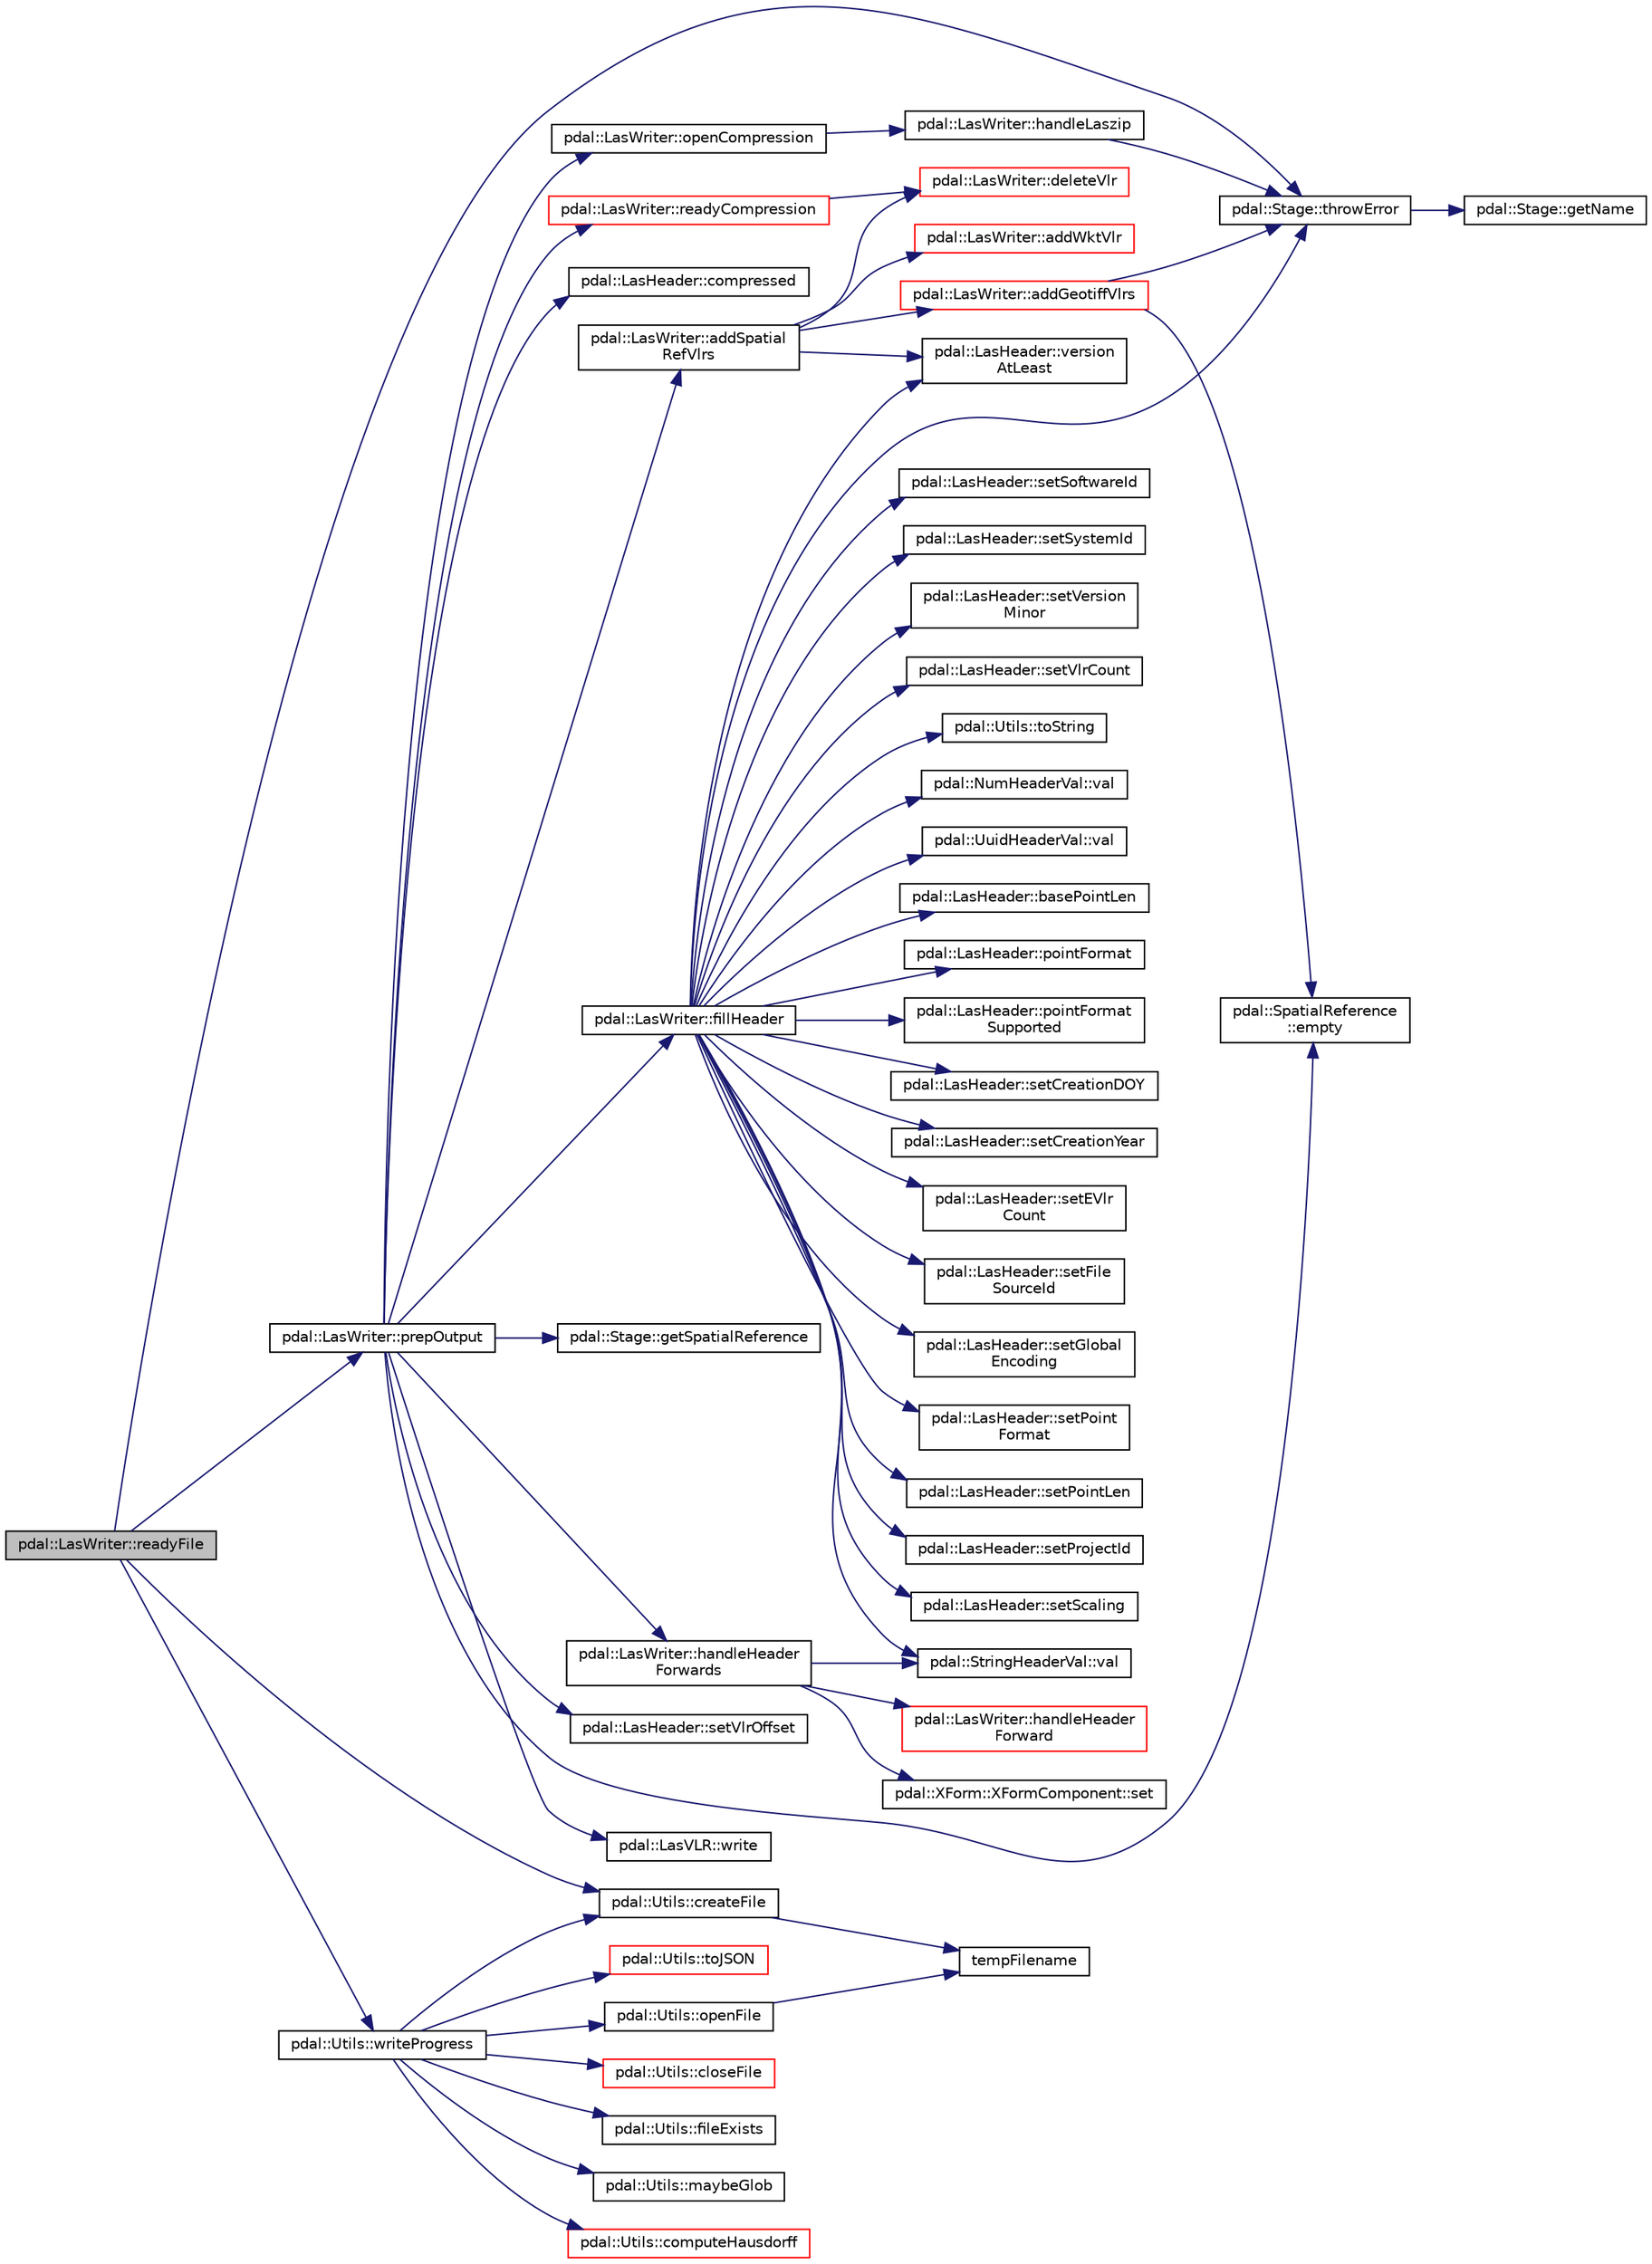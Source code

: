 digraph "pdal::LasWriter::readyFile"
{
  edge [fontname="Helvetica",fontsize="10",labelfontname="Helvetica",labelfontsize="10"];
  node [fontname="Helvetica",fontsize="10",shape=record];
  rankdir="LR";
  Node1 [label="pdal::LasWriter::readyFile",height=0.2,width=0.4,color="black", fillcolor="grey75", style="filled", fontcolor="black"];
  Node1 -> Node2 [color="midnightblue",fontsize="10",style="solid",fontname="Helvetica"];
  Node2 [label="pdal::Utils::createFile",height=0.2,width=0.4,color="black", fillcolor="white", style="filled",URL="$namespacepdal_1_1Utils.html#afc186e6df66a9d8e26b8d434d7eb9be5"];
  Node2 -> Node3 [color="midnightblue",fontsize="10",style="solid",fontname="Helvetica"];
  Node3 [label="tempFilename",height=0.2,width=0.4,color="black", fillcolor="white", style="filled",URL="$SQLiteTest_8cpp.html#afdd1742979cee35fe1879794bd7ff3a4"];
  Node1 -> Node4 [color="midnightblue",fontsize="10",style="solid",fontname="Helvetica"];
  Node4 [label="pdal::LasWriter::prepOutput",height=0.2,width=0.4,color="black", fillcolor="white", style="filled",URL="$classpdal_1_1LasWriter.html#a76f6b960b128ccdb8e3e8db69eff445b"];
  Node4 -> Node5 [color="midnightblue",fontsize="10",style="solid",fontname="Helvetica"];
  Node5 [label="pdal::LasWriter::addSpatial\lRefVlrs",height=0.2,width=0.4,color="black", fillcolor="white", style="filled",URL="$classpdal_1_1LasWriter.html#adc7f548939d9f79bed4a760c830b96ab"];
  Node5 -> Node6 [color="midnightblue",fontsize="10",style="solid",fontname="Helvetica"];
  Node6 [label="pdal::LasWriter::addGeotiffVlrs",height=0.2,width=0.4,color="red", fillcolor="white", style="filled",URL="$classpdal_1_1LasWriter.html#a0c1cc85c9cb1374077acb693ef5d51d4"];
  Node6 -> Node7 [color="midnightblue",fontsize="10",style="solid",fontname="Helvetica"];
  Node7 [label="pdal::SpatialReference\l::empty",height=0.2,width=0.4,color="black", fillcolor="white", style="filled",URL="$classpdal_1_1SpatialReference.html#a48fa2f7e79ea172b62ad2e874ff01610"];
  Node6 -> Node8 [color="midnightblue",fontsize="10",style="solid",fontname="Helvetica"];
  Node8 [label="pdal::Stage::throwError",height=0.2,width=0.4,color="black", fillcolor="white", style="filled",URL="$classpdal_1_1Stage.html#abdbd1176da12dfd882d931a43290797f"];
  Node8 -> Node9 [color="midnightblue",fontsize="10",style="solid",fontname="Helvetica"];
  Node9 [label="pdal::Stage::getName",height=0.2,width=0.4,color="black", fillcolor="white", style="filled",URL="$classpdal_1_1Stage.html#a6c81d6fbbac17ebe4cd63806916cc750"];
  Node5 -> Node10 [color="midnightblue",fontsize="10",style="solid",fontname="Helvetica"];
  Node10 [label="pdal::LasWriter::addWktVlr",height=0.2,width=0.4,color="red", fillcolor="white", style="filled",URL="$classpdal_1_1LasWriter.html#aae9fb5ae73e737979f043e01ba768a52"];
  Node5 -> Node11 [color="midnightblue",fontsize="10",style="solid",fontname="Helvetica"];
  Node11 [label="pdal::LasWriter::deleteVlr",height=0.2,width=0.4,color="red", fillcolor="white", style="filled",URL="$classpdal_1_1LasWriter.html#ae96d321ebe01ebef6e6432e5513e7e85"];
  Node5 -> Node12 [color="midnightblue",fontsize="10",style="solid",fontname="Helvetica"];
  Node12 [label="pdal::LasHeader::version\lAtLeast",height=0.2,width=0.4,color="black", fillcolor="white", style="filled",URL="$classpdal_1_1LasHeader.html#ace5a26c0b9358ad59ab8b5ae629ffb3f"];
  Node4 -> Node13 [color="midnightblue",fontsize="10",style="solid",fontname="Helvetica"];
  Node13 [label="pdal::LasHeader::compressed",height=0.2,width=0.4,color="black", fillcolor="white", style="filled",URL="$classpdal_1_1LasHeader.html#ab7acd7fe80ae579791be4e5aab896c46"];
  Node4 -> Node7 [color="midnightblue",fontsize="10",style="solid",fontname="Helvetica"];
  Node4 -> Node14 [color="midnightblue",fontsize="10",style="solid",fontname="Helvetica"];
  Node14 [label="pdal::LasWriter::fillHeader",height=0.2,width=0.4,color="black", fillcolor="white", style="filled",URL="$classpdal_1_1LasWriter.html#a6bb29fe68bda1d593a132d852513e5b8"];
  Node14 -> Node15 [color="midnightblue",fontsize="10",style="solid",fontname="Helvetica"];
  Node15 [label="pdal::LasHeader::basePointLen",height=0.2,width=0.4,color="black", fillcolor="white", style="filled",URL="$classpdal_1_1LasHeader.html#a31cfd73c26a403f1541eaaa9877cdc26"];
  Node14 -> Node16 [color="midnightblue",fontsize="10",style="solid",fontname="Helvetica"];
  Node16 [label="pdal::LasHeader::pointFormat",height=0.2,width=0.4,color="black", fillcolor="white", style="filled",URL="$classpdal_1_1LasHeader.html#a6fd77c7bd324ad8ea97eb427baa7b0e1",tooltip="Get identifier of point data (record) format. "];
  Node14 -> Node17 [color="midnightblue",fontsize="10",style="solid",fontname="Helvetica"];
  Node17 [label="pdal::LasHeader::pointFormat\lSupported",height=0.2,width=0.4,color="black", fillcolor="white", style="filled",URL="$classpdal_1_1LasHeader.html#abaab812fb92a6ab006ca830d165ff45e"];
  Node14 -> Node18 [color="midnightblue",fontsize="10",style="solid",fontname="Helvetica"];
  Node18 [label="pdal::LasHeader::setCreationDOY",height=0.2,width=0.4,color="black", fillcolor="white", style="filled",URL="$classpdal_1_1LasHeader.html#a1c674bdb71df0963a42a38c5715144c5"];
  Node14 -> Node19 [color="midnightblue",fontsize="10",style="solid",fontname="Helvetica"];
  Node19 [label="pdal::LasHeader::setCreationYear",height=0.2,width=0.4,color="black", fillcolor="white", style="filled",URL="$classpdal_1_1LasHeader.html#afa620908cfd2fd2d34ff58fe7c4c28d5"];
  Node14 -> Node20 [color="midnightblue",fontsize="10",style="solid",fontname="Helvetica"];
  Node20 [label="pdal::LasHeader::setEVlr\lCount",height=0.2,width=0.4,color="black", fillcolor="white", style="filled",URL="$classpdal_1_1LasHeader.html#a7b5a4399a9d2249b1624edefe599443a"];
  Node14 -> Node21 [color="midnightblue",fontsize="10",style="solid",fontname="Helvetica"];
  Node21 [label="pdal::LasHeader::setFile\lSourceId",height=0.2,width=0.4,color="black", fillcolor="white", style="filled",URL="$classpdal_1_1LasHeader.html#a0db0babbdab94688561915440fc18484"];
  Node14 -> Node22 [color="midnightblue",fontsize="10",style="solid",fontname="Helvetica"];
  Node22 [label="pdal::LasHeader::setGlobal\lEncoding",height=0.2,width=0.4,color="black", fillcolor="white", style="filled",URL="$classpdal_1_1LasHeader.html#a06c6788801731418dfda784586373571"];
  Node14 -> Node23 [color="midnightblue",fontsize="10",style="solid",fontname="Helvetica"];
  Node23 [label="pdal::LasHeader::setPoint\lFormat",height=0.2,width=0.4,color="black", fillcolor="white", style="filled",URL="$classpdal_1_1LasHeader.html#aef1b5b23287525cbd4248e7b000ea89d"];
  Node14 -> Node24 [color="midnightblue",fontsize="10",style="solid",fontname="Helvetica"];
  Node24 [label="pdal::LasHeader::setPointLen",height=0.2,width=0.4,color="black", fillcolor="white", style="filled",URL="$classpdal_1_1LasHeader.html#a545b72d09d82a05c0d775671daff75f2"];
  Node14 -> Node25 [color="midnightblue",fontsize="10",style="solid",fontname="Helvetica"];
  Node25 [label="pdal::LasHeader::setProjectId",height=0.2,width=0.4,color="black", fillcolor="white", style="filled",URL="$classpdal_1_1LasHeader.html#a10f4741f675a926b23ea5a18a0ff4aca",tooltip="Set project identifier. "];
  Node14 -> Node26 [color="midnightblue",fontsize="10",style="solid",fontname="Helvetica"];
  Node26 [label="pdal::LasHeader::setScaling",height=0.2,width=0.4,color="black", fillcolor="white", style="filled",URL="$classpdal_1_1LasHeader.html#a6d0b0128ad19d22ad0592d0cd2a04bc5",tooltip="Set values of scale/offset factor for X, Y and Z coordinates. "];
  Node14 -> Node27 [color="midnightblue",fontsize="10",style="solid",fontname="Helvetica"];
  Node27 [label="pdal::LasHeader::setSoftwareId",height=0.2,width=0.4,color="black", fillcolor="white", style="filled",URL="$classpdal_1_1LasHeader.html#ab18aee61f424b7122f7b92201e0cb436"];
  Node14 -> Node28 [color="midnightblue",fontsize="10",style="solid",fontname="Helvetica"];
  Node28 [label="pdal::LasHeader::setSystemId",height=0.2,width=0.4,color="black", fillcolor="white", style="filled",URL="$classpdal_1_1LasHeader.html#a7bf5007d32d5592c0b9279e8932c8cd3"];
  Node14 -> Node29 [color="midnightblue",fontsize="10",style="solid",fontname="Helvetica"];
  Node29 [label="pdal::LasHeader::setVersion\lMinor",height=0.2,width=0.4,color="black", fillcolor="white", style="filled",URL="$classpdal_1_1LasHeader.html#aa5910ca7ffa2acad58db9a1c90431028"];
  Node14 -> Node30 [color="midnightblue",fontsize="10",style="solid",fontname="Helvetica"];
  Node30 [label="pdal::LasHeader::setVlrCount",height=0.2,width=0.4,color="black", fillcolor="white", style="filled",URL="$classpdal_1_1LasHeader.html#a4522f8834cd88e88733c1aca7e5a81d9"];
  Node14 -> Node8 [color="midnightblue",fontsize="10",style="solid",fontname="Helvetica"];
  Node14 -> Node31 [color="midnightblue",fontsize="10",style="solid",fontname="Helvetica"];
  Node31 [label="pdal::Utils::toString",height=0.2,width=0.4,color="black", fillcolor="white", style="filled",URL="$namespacepdal_1_1Utils.html#a19dbb0a5ce84b6f60fea55cd54e674cf"];
  Node14 -> Node32 [color="midnightblue",fontsize="10",style="solid",fontname="Helvetica"];
  Node32 [label="pdal::NumHeaderVal::val",height=0.2,width=0.4,color="black", fillcolor="white", style="filled",URL="$classpdal_1_1NumHeaderVal.html#a392322a67e034a52efabc36dd4888ce5"];
  Node14 -> Node33 [color="midnightblue",fontsize="10",style="solid",fontname="Helvetica"];
  Node33 [label="pdal::StringHeaderVal::val",height=0.2,width=0.4,color="black", fillcolor="white", style="filled",URL="$classpdal_1_1StringHeaderVal.html#a738a70272eae4406bd3a3a0a8f473506"];
  Node14 -> Node34 [color="midnightblue",fontsize="10",style="solid",fontname="Helvetica"];
  Node34 [label="pdal::UuidHeaderVal::val",height=0.2,width=0.4,color="black", fillcolor="white", style="filled",URL="$classpdal_1_1UuidHeaderVal.html#ade3b7ecb355032496e267bf73ff25814"];
  Node14 -> Node12 [color="midnightblue",fontsize="10",style="solid",fontname="Helvetica"];
  Node4 -> Node35 [color="midnightblue",fontsize="10",style="solid",fontname="Helvetica"];
  Node35 [label="pdal::Stage::getSpatialReference",height=0.2,width=0.4,color="black", fillcolor="white", style="filled",URL="$classpdal_1_1Stage.html#a9889b4446f40daa6f4cd7bfe3c567839"];
  Node4 -> Node36 [color="midnightblue",fontsize="10",style="solid",fontname="Helvetica"];
  Node36 [label="pdal::LasWriter::handleHeader\lForwards",height=0.2,width=0.4,color="black", fillcolor="white", style="filled",URL="$classpdal_1_1LasWriter.html#aa362380c11c834b5fe51d81b099ba7c5"];
  Node36 -> Node37 [color="midnightblue",fontsize="10",style="solid",fontname="Helvetica"];
  Node37 [label="pdal::LasWriter::handleHeader\lForward",height=0.2,width=0.4,color="red", fillcolor="white", style="filled",URL="$classpdal_1_1LasWriter.html#ade04e04a657bb03720151c59a8c86b45"];
  Node36 -> Node38 [color="midnightblue",fontsize="10",style="solid",fontname="Helvetica"];
  Node38 [label="pdal::XForm::XFormComponent::set",height=0.2,width=0.4,color="black", fillcolor="white", style="filled",URL="$structpdal_1_1XForm_1_1XFormComponent.html#a2ed2d717d36074894e668586c1ddf626"];
  Node36 -> Node33 [color="midnightblue",fontsize="10",style="solid",fontname="Helvetica"];
  Node4 -> Node39 [color="midnightblue",fontsize="10",style="solid",fontname="Helvetica"];
  Node39 [label="pdal::LasWriter::openCompression",height=0.2,width=0.4,color="black", fillcolor="white", style="filled",URL="$classpdal_1_1LasWriter.html#a2c8b0c9364bf8a00008c07224753b05e"];
  Node39 -> Node40 [color="midnightblue",fontsize="10",style="solid",fontname="Helvetica"];
  Node40 [label="pdal::LasWriter::handleLaszip",height=0.2,width=0.4,color="black", fillcolor="white", style="filled",URL="$classpdal_1_1LasWriter.html#a37ad073f141dcf074c5dcced687feaea"];
  Node40 -> Node8 [color="midnightblue",fontsize="10",style="solid",fontname="Helvetica"];
  Node4 -> Node41 [color="midnightblue",fontsize="10",style="solid",fontname="Helvetica"];
  Node41 [label="pdal::LasWriter::readyCompression",height=0.2,width=0.4,color="red", fillcolor="white", style="filled",URL="$classpdal_1_1LasWriter.html#af269ece8c078d1cb24c2352b594dfd78"];
  Node41 -> Node11 [color="midnightblue",fontsize="10",style="solid",fontname="Helvetica"];
  Node4 -> Node42 [color="midnightblue",fontsize="10",style="solid",fontname="Helvetica"];
  Node42 [label="pdal::LasHeader::setVlrOffset",height=0.2,width=0.4,color="black", fillcolor="white", style="filled",URL="$classpdal_1_1LasHeader.html#a4deb509fd998e1db55cfa701bb15d89d"];
  Node4 -> Node43 [color="midnightblue",fontsize="10",style="solid",fontname="Helvetica"];
  Node43 [label="pdal::LasVLR::write",height=0.2,width=0.4,color="black", fillcolor="white", style="filled",URL="$classpdal_1_1LasVLR.html#a79d0a2fecb37af0ff895f9d43932e377"];
  Node1 -> Node8 [color="midnightblue",fontsize="10",style="solid",fontname="Helvetica"];
  Node1 -> Node44 [color="midnightblue",fontsize="10",style="solid",fontname="Helvetica"];
  Node44 [label="pdal::Utils::writeProgress",height=0.2,width=0.4,color="black", fillcolor="white", style="filled",URL="$namespacepdal_1_1Utils.html#adb7958fecbf7710df7d97a313a57ce39"];
  Node44 -> Node45 [color="midnightblue",fontsize="10",style="solid",fontname="Helvetica"];
  Node45 [label="pdal::Utils::toJSON",height=0.2,width=0.4,color="red", fillcolor="white", style="filled",URL="$namespacepdal_1_1Utils.html#ae34d4c6244b0915b7ff635d74c5315cc"];
  Node44 -> Node46 [color="midnightblue",fontsize="10",style="solid",fontname="Helvetica"];
  Node46 [label="pdal::Utils::openFile",height=0.2,width=0.4,color="black", fillcolor="white", style="filled",URL="$namespacepdal_1_1Utils.html#ac3322e84f8c5a998a344a5a606c74793"];
  Node46 -> Node3 [color="midnightblue",fontsize="10",style="solid",fontname="Helvetica"];
  Node44 -> Node2 [color="midnightblue",fontsize="10",style="solid",fontname="Helvetica"];
  Node44 -> Node47 [color="midnightblue",fontsize="10",style="solid",fontname="Helvetica"];
  Node47 [label="pdal::Utils::closeFile",height=0.2,width=0.4,color="red", fillcolor="white", style="filled",URL="$namespacepdal_1_1Utils.html#aad48cdff8e3ff3d13c7a273583870185"];
  Node44 -> Node48 [color="midnightblue",fontsize="10",style="solid",fontname="Helvetica"];
  Node48 [label="pdal::Utils::fileExists",height=0.2,width=0.4,color="black", fillcolor="white", style="filled",URL="$namespacepdal_1_1Utils.html#aa7cd618aca677bff881c1c14fbeebe72"];
  Node44 -> Node49 [color="midnightblue",fontsize="10",style="solid",fontname="Helvetica"];
  Node49 [label="pdal::Utils::maybeGlob",height=0.2,width=0.4,color="black", fillcolor="white", style="filled",URL="$namespacepdal_1_1Utils.html#a14368c0e4fbc154af1af4963c6c95461"];
  Node44 -> Node50 [color="midnightblue",fontsize="10",style="solid",fontname="Helvetica"];
  Node50 [label="pdal::Utils::computeHausdorff",height=0.2,width=0.4,color="red", fillcolor="white", style="filled",URL="$namespacepdal_1_1Utils.html#a6e459b6b7c17167255c1e36d4a743b0a"];
}
